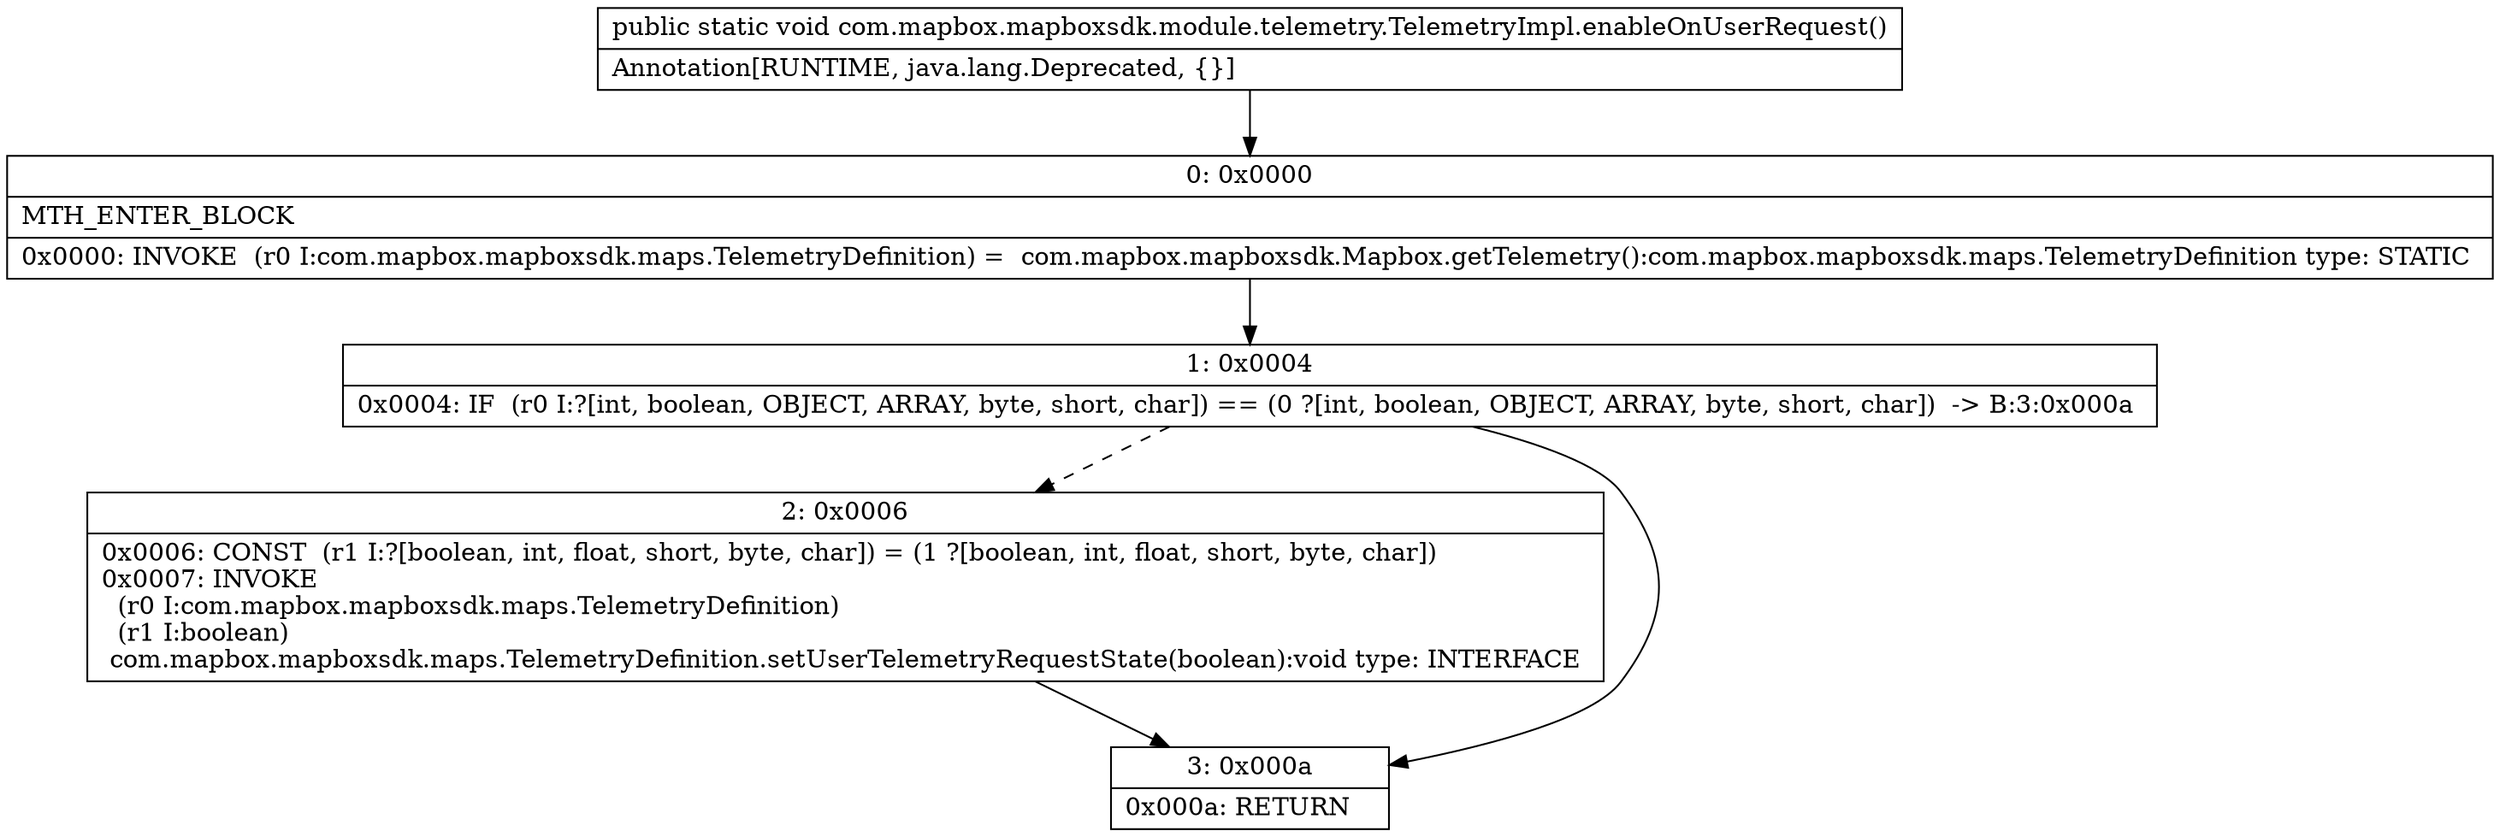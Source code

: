 digraph "CFG forcom.mapbox.mapboxsdk.module.telemetry.TelemetryImpl.enableOnUserRequest()V" {
Node_0 [shape=record,label="{0\:\ 0x0000|MTH_ENTER_BLOCK\l|0x0000: INVOKE  (r0 I:com.mapbox.mapboxsdk.maps.TelemetryDefinition) =  com.mapbox.mapboxsdk.Mapbox.getTelemetry():com.mapbox.mapboxsdk.maps.TelemetryDefinition type: STATIC \l}"];
Node_1 [shape=record,label="{1\:\ 0x0004|0x0004: IF  (r0 I:?[int, boolean, OBJECT, ARRAY, byte, short, char]) == (0 ?[int, boolean, OBJECT, ARRAY, byte, short, char])  \-\> B:3:0x000a \l}"];
Node_2 [shape=record,label="{2\:\ 0x0006|0x0006: CONST  (r1 I:?[boolean, int, float, short, byte, char]) = (1 ?[boolean, int, float, short, byte, char]) \l0x0007: INVOKE  \l  (r0 I:com.mapbox.mapboxsdk.maps.TelemetryDefinition)\l  (r1 I:boolean)\l com.mapbox.mapboxsdk.maps.TelemetryDefinition.setUserTelemetryRequestState(boolean):void type: INTERFACE \l}"];
Node_3 [shape=record,label="{3\:\ 0x000a|0x000a: RETURN   \l}"];
MethodNode[shape=record,label="{public static void com.mapbox.mapboxsdk.module.telemetry.TelemetryImpl.enableOnUserRequest()  | Annotation[RUNTIME, java.lang.Deprecated, \{\}]\l}"];
MethodNode -> Node_0;
Node_0 -> Node_1;
Node_1 -> Node_2[style=dashed];
Node_1 -> Node_3;
Node_2 -> Node_3;
}

